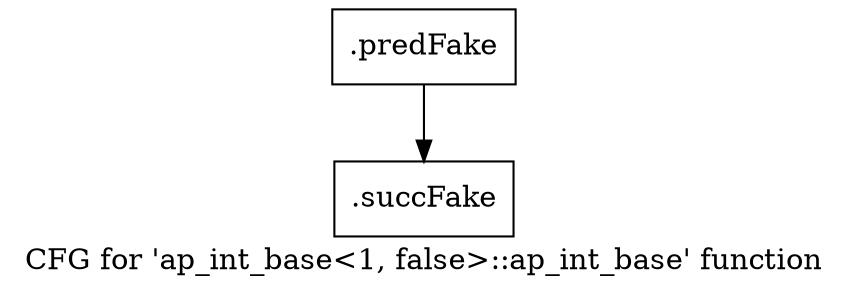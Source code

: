 digraph "CFG for 'ap_int_base\<1, false\>::ap_int_base' function" {
	label="CFG for 'ap_int_base\<1, false\>::ap_int_base' function";

	Node0x46f2290 [shape=record,filename="",linenumber="",label="{.predFake}"];
	Node0x46f2290 -> Node0x47edee0[ callList="" memoryops="" filename="/media/miguel/NewVolume/Linux/Xilinx/Vitis_HLS/2020.2/include/ap_int_base.h" execusionnum="709"];
	Node0x47edee0 [shape=record,filename="/media/miguel/NewVolume/Linux/Xilinx/Vitis_HLS/2020.2/include/ap_int_base.h",linenumber="210",label="{.succFake}"];
}
